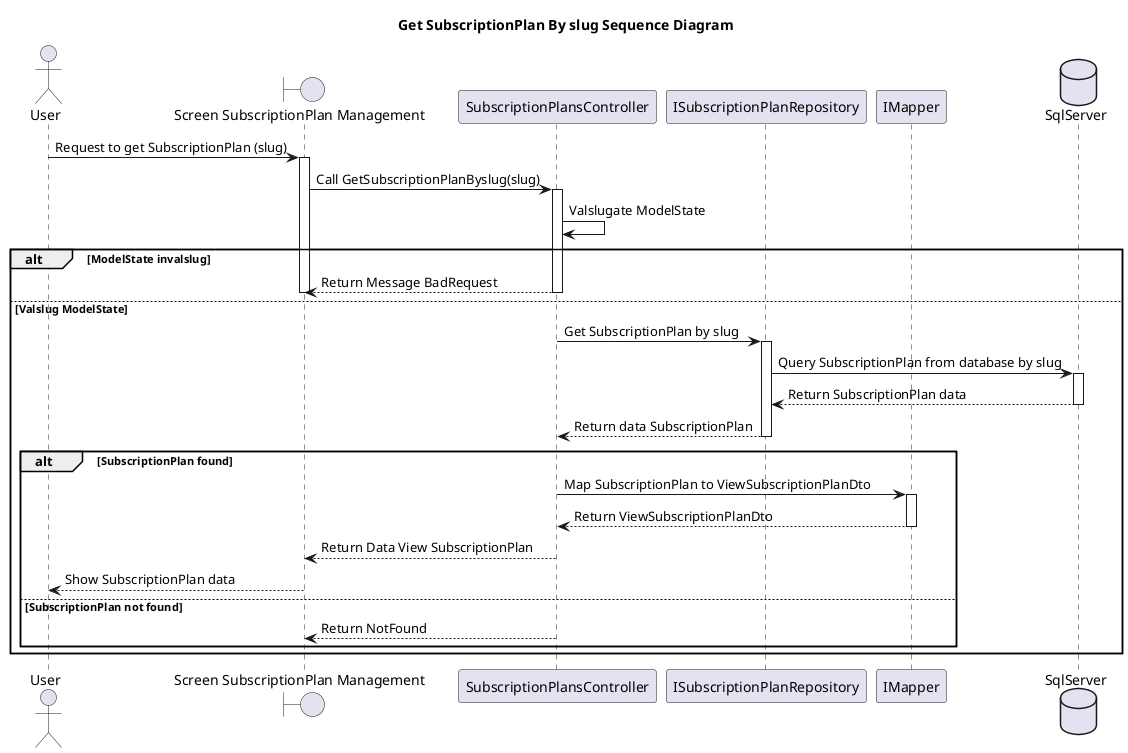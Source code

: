 @startuml
skinparam classAttributeIconSize 0
Title Get SubscriptionPlan By slug Sequence Diagram

actor "User" as U
boundary "Screen SubscriptionPlan Management " as PSubscriptionPlan
participant "SubscriptionPlansController" as SubscriptionPlansController
participant "ISubscriptionPlanRepository" as ISubscriptionPlanRepo
participant "IMapper" as Mapper
database "SqlServer" as DbContext

U -> PSubscriptionPlan : Request to get SubscriptionPlan (slug)
activate PSubscriptionPlan

PSubscriptionPlan -> SubscriptionPlansController : Call GetSubscriptionPlanByslug(slug)
activate SubscriptionPlansController

SubscriptionPlansController -> SubscriptionPlansController : Valslugate ModelState
alt ModelState invalslug
    SubscriptionPlansController --> PSubscriptionPlan : Return Message BadRequest
    deactivate PSubscriptionPlan
    deactivate SubscriptionPlansController
else Valslug ModelState
    SubscriptionPlansController -> ISubscriptionPlanRepo : Get SubscriptionPlan by slug
    activate ISubscriptionPlanRepo
    ISubscriptionPlanRepo -> DbContext : Query SubscriptionPlan from database by slug
    activate DbContext
    DbContext --> ISubscriptionPlanRepo : Return SubscriptionPlan data
    deactivate DbContext
    ISubscriptionPlanRepo --> SubscriptionPlansController : Return data SubscriptionPlan
    deactivate ISubscriptionPlanRepo

    alt SubscriptionPlan found
        SubscriptionPlansController -> Mapper : Map SubscriptionPlan to ViewSubscriptionPlanDto
        activate Mapper
        Mapper --> SubscriptionPlansController : Return ViewSubscriptionPlanDto
        deactivate Mapper
        SubscriptionPlansController --> PSubscriptionPlan : Return Data View SubscriptionPlan
        deactivate SubscriptionPlansController
        PSubscriptionPlan --> U : Show SubscriptionPlan data
        deactivate PSubscriptionPlan
    else SubscriptionPlan not found
        SubscriptionPlansController --> PSubscriptionPlan : Return NotFound
        deactivate PSubscriptionPlan
        deactivate SubscriptionPlansController
    end
end

@enduml
